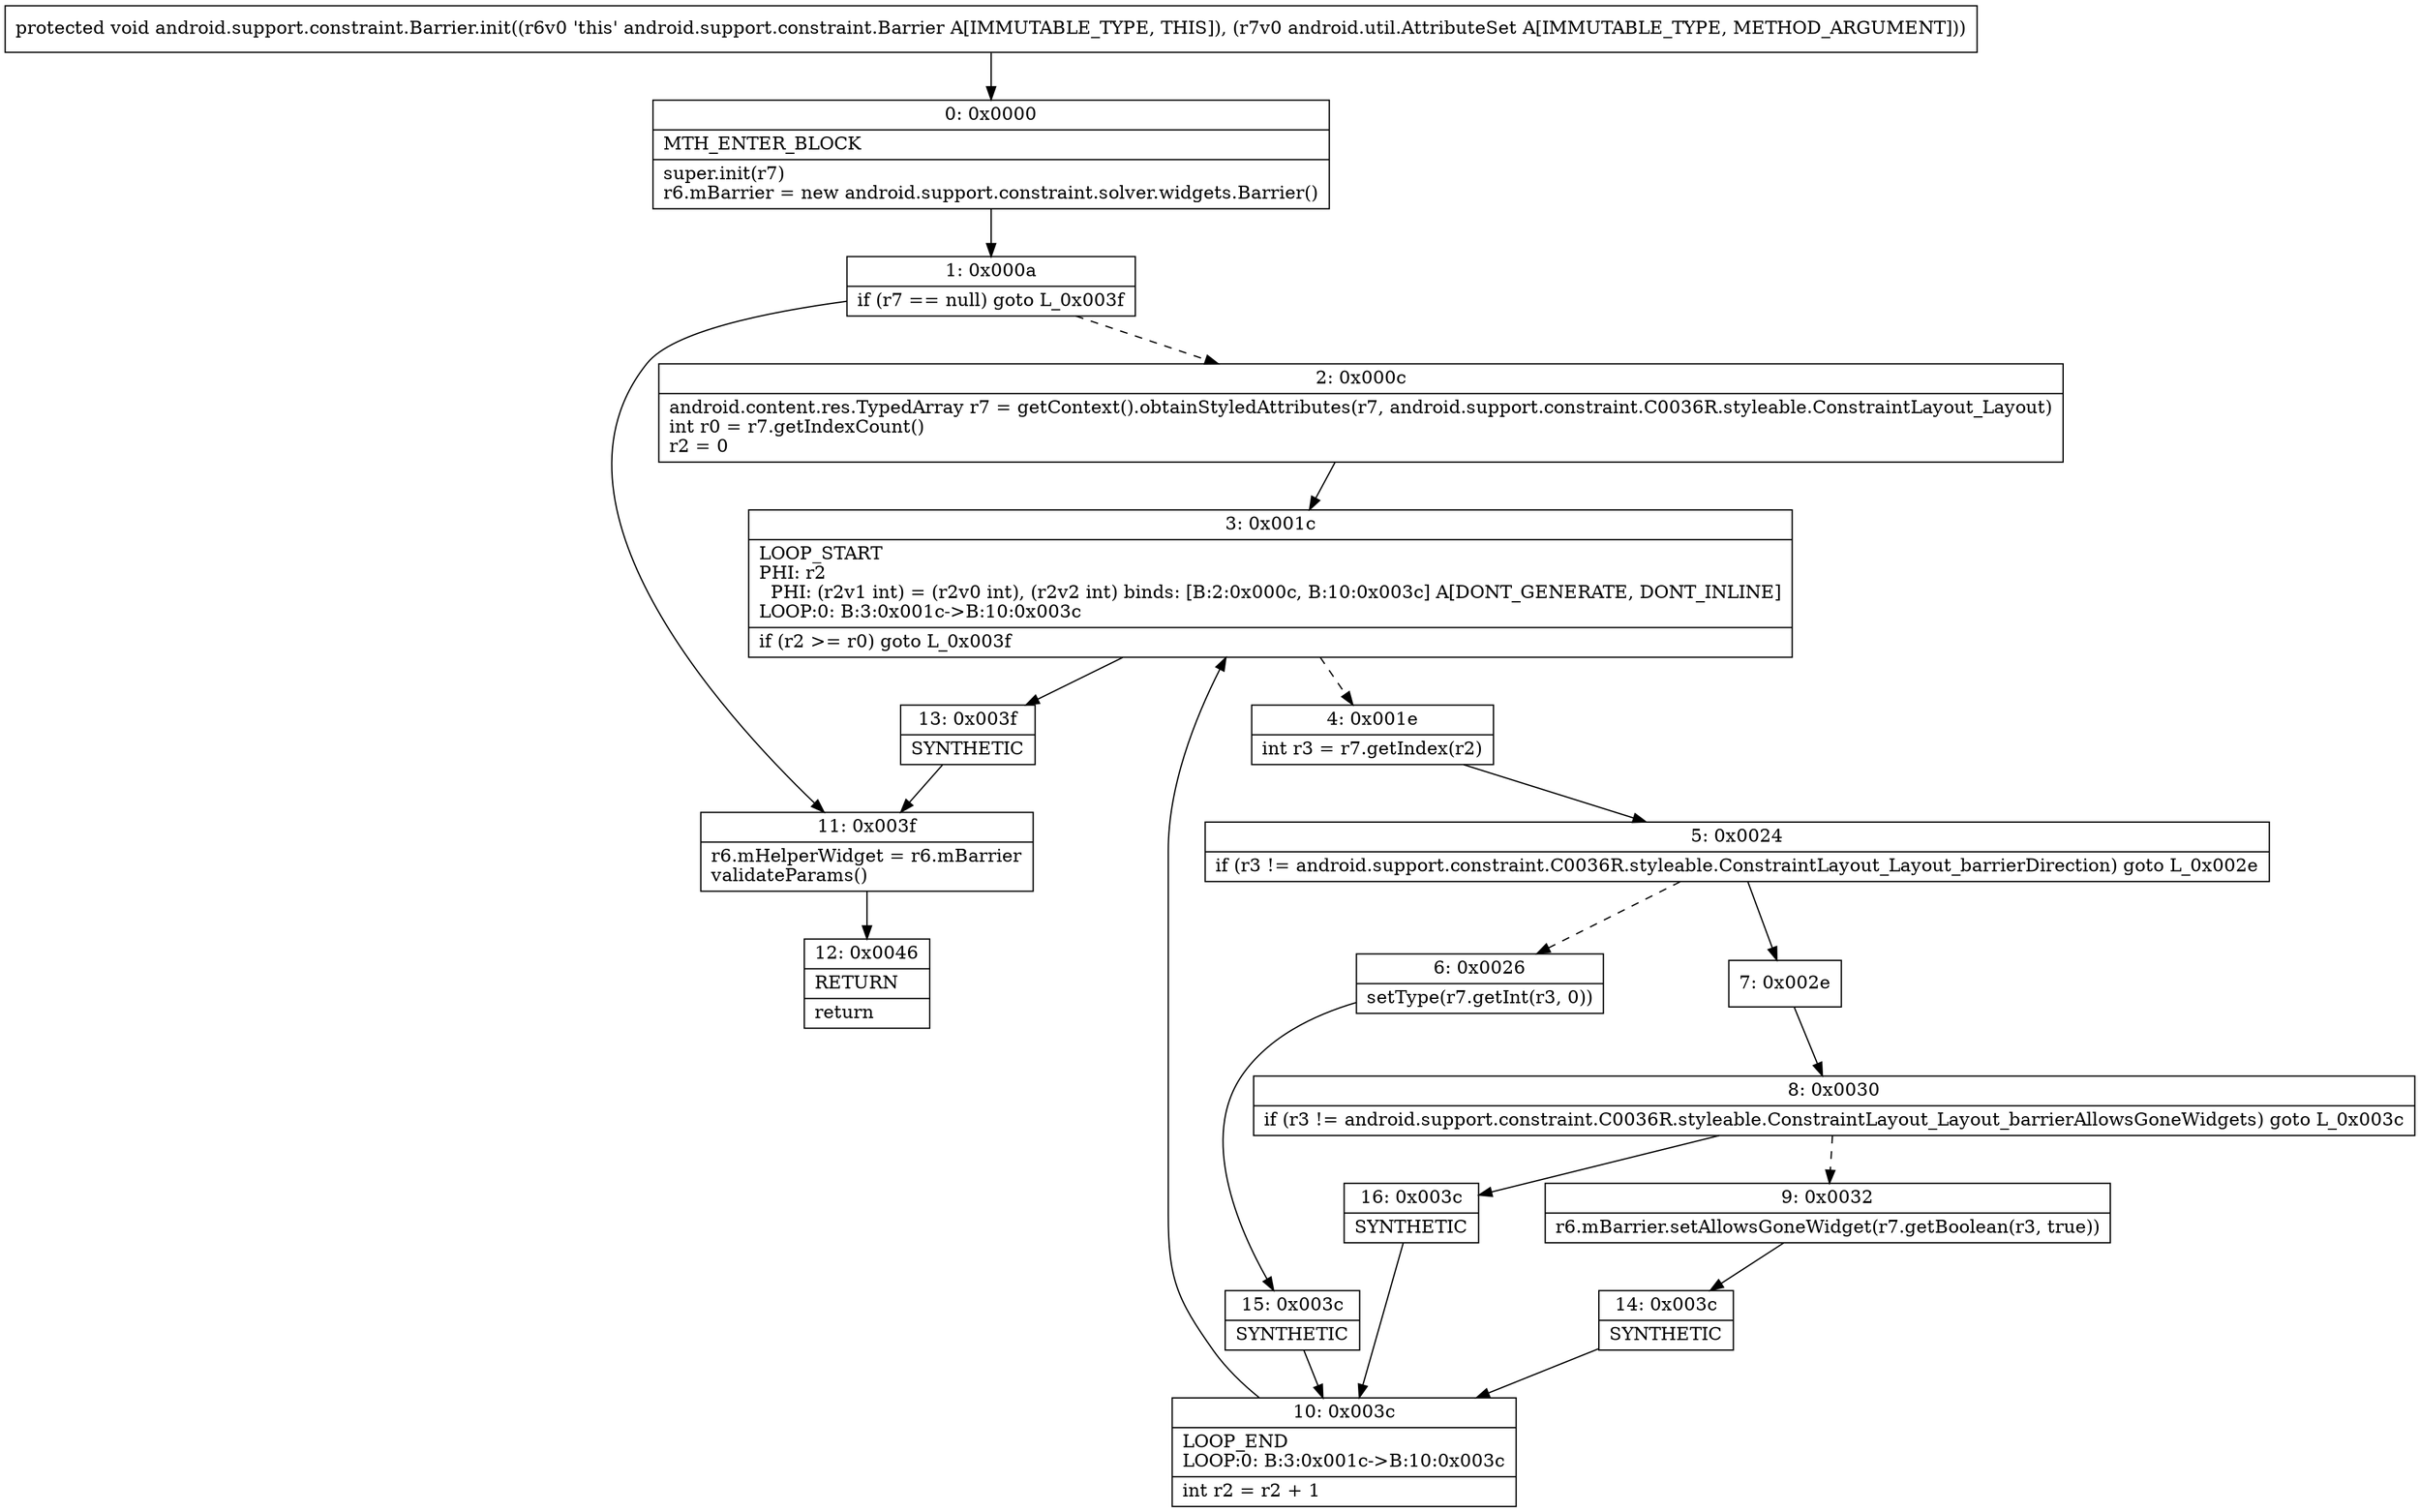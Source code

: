 digraph "CFG forandroid.support.constraint.Barrier.init(Landroid\/util\/AttributeSet;)V" {
Node_0 [shape=record,label="{0\:\ 0x0000|MTH_ENTER_BLOCK\l|super.init(r7)\lr6.mBarrier = new android.support.constraint.solver.widgets.Barrier()\l}"];
Node_1 [shape=record,label="{1\:\ 0x000a|if (r7 == null) goto L_0x003f\l}"];
Node_2 [shape=record,label="{2\:\ 0x000c|android.content.res.TypedArray r7 = getContext().obtainStyledAttributes(r7, android.support.constraint.C0036R.styleable.ConstraintLayout_Layout)\lint r0 = r7.getIndexCount()\lr2 = 0\l}"];
Node_3 [shape=record,label="{3\:\ 0x001c|LOOP_START\lPHI: r2 \l  PHI: (r2v1 int) = (r2v0 int), (r2v2 int) binds: [B:2:0x000c, B:10:0x003c] A[DONT_GENERATE, DONT_INLINE]\lLOOP:0: B:3:0x001c\-\>B:10:0x003c\l|if (r2 \>= r0) goto L_0x003f\l}"];
Node_4 [shape=record,label="{4\:\ 0x001e|int r3 = r7.getIndex(r2)\l}"];
Node_5 [shape=record,label="{5\:\ 0x0024|if (r3 != android.support.constraint.C0036R.styleable.ConstraintLayout_Layout_barrierDirection) goto L_0x002e\l}"];
Node_6 [shape=record,label="{6\:\ 0x0026|setType(r7.getInt(r3, 0))\l}"];
Node_7 [shape=record,label="{7\:\ 0x002e}"];
Node_8 [shape=record,label="{8\:\ 0x0030|if (r3 != android.support.constraint.C0036R.styleable.ConstraintLayout_Layout_barrierAllowsGoneWidgets) goto L_0x003c\l}"];
Node_9 [shape=record,label="{9\:\ 0x0032|r6.mBarrier.setAllowsGoneWidget(r7.getBoolean(r3, true))\l}"];
Node_10 [shape=record,label="{10\:\ 0x003c|LOOP_END\lLOOP:0: B:3:0x001c\-\>B:10:0x003c\l|int r2 = r2 + 1\l}"];
Node_11 [shape=record,label="{11\:\ 0x003f|r6.mHelperWidget = r6.mBarrier\lvalidateParams()\l}"];
Node_12 [shape=record,label="{12\:\ 0x0046|RETURN\l|return\l}"];
Node_13 [shape=record,label="{13\:\ 0x003f|SYNTHETIC\l}"];
Node_14 [shape=record,label="{14\:\ 0x003c|SYNTHETIC\l}"];
Node_15 [shape=record,label="{15\:\ 0x003c|SYNTHETIC\l}"];
Node_16 [shape=record,label="{16\:\ 0x003c|SYNTHETIC\l}"];
MethodNode[shape=record,label="{protected void android.support.constraint.Barrier.init((r6v0 'this' android.support.constraint.Barrier A[IMMUTABLE_TYPE, THIS]), (r7v0 android.util.AttributeSet A[IMMUTABLE_TYPE, METHOD_ARGUMENT])) }"];
MethodNode -> Node_0;
Node_0 -> Node_1;
Node_1 -> Node_2[style=dashed];
Node_1 -> Node_11;
Node_2 -> Node_3;
Node_3 -> Node_4[style=dashed];
Node_3 -> Node_13;
Node_4 -> Node_5;
Node_5 -> Node_6[style=dashed];
Node_5 -> Node_7;
Node_6 -> Node_15;
Node_7 -> Node_8;
Node_8 -> Node_9[style=dashed];
Node_8 -> Node_16;
Node_9 -> Node_14;
Node_10 -> Node_3;
Node_11 -> Node_12;
Node_13 -> Node_11;
Node_14 -> Node_10;
Node_15 -> Node_10;
Node_16 -> Node_10;
}

